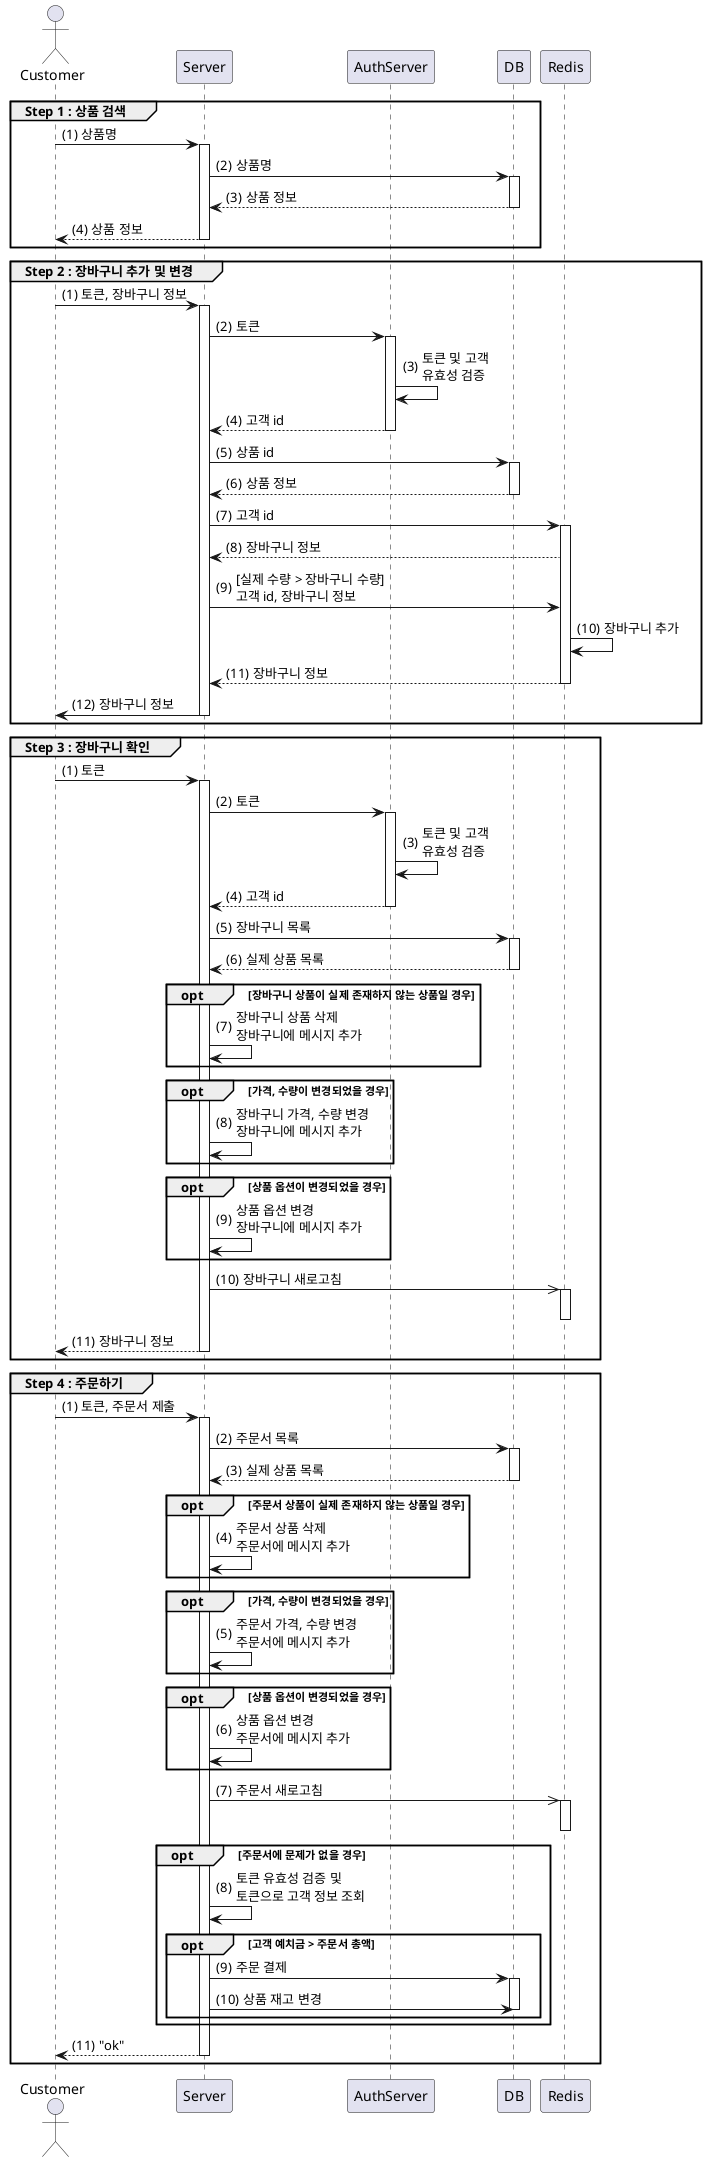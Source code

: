 @startuml

actor "Customer" as cs
participant "Server" as sv
participant "AuthServer" as as
participant "DB" as db
participant "Redis" as rd


group Step 1 : 상품 검색
autonumber "(0)"
cs -> sv : 상품명
    activate sv
    sv -> db : 상품명
        activate db
        db --> sv : 상품 정보
        deactivate db
    sv --> cs : 상품 정보
    deactivate sv
end


group Step 2 : 장바구니 추가 및 변경
autonumber "(0)"
cs -> sv : 토큰, 장바구니 정보
    activate sv
    sv -> as : 토큰

        activate as
        as -> as : 토큰 및 고객 \n유효성 검증
        as --> sv : 고객 id
        deactivate as

        sv -> db : 상품 id
        activate db
        db --> sv : 상품 정보
        deactivate db

        sv -> rd : 고객 id
        activate rd
        rd --> sv : 장바구니 정보
        sv -> rd : [실제 수량 > 장바구니 수량] \n고객 id, 장바구니 정보
        rd -> rd : 장바구니 추가
        rd --> sv : 장바구니 정보
        deactivate rd
    sv -> cs : 장바구니 정보
    deactivate sv
end


group Step 3 : 장바구니 확인
autonumber "(0)"
cs -> sv : 토큰
    activate sv
    sv -> as : 토큰
        activate as
        as -> as : 토큰 및 고객\n유효성 검증
        as--> sv : 고객 id
        deactivate as

        sv -> db : 장바구니 목록
        activate db
        db --> sv : 실제 상품 목록
        deactivate db
        opt 장바구니 상품이 실제 존재하지 않는 상품일 경우
        sv -> sv : 장바구니 상품 삭제\n장바구니에 메시지 추가
        end opt
        opt 가격, 수량이 변경되었을 경우
        sv -> sv : 장바구니 가격, 수량 변경\n장바구니에 메시지 추가
        end opt
        opt 상품 옵션이 변경되었을 경우
        sv -> sv : 상품 옵션 변경\n장바구니에 메시지 추가
        end opt

        sv ->> rd : 장바구니 새로고침
        activate rd
        deactivate rd
    sv --> cs : 장바구니 정보
    deactivate sv
end


group Step 4 : 주문하기
autonumber "(0)"
cs -> sv : 토큰, 주문서 제출
    activate sv
     sv -> db : 주문서 목록
            activate db
            db --> sv : 실제 상품 목록
            deactivate db
            opt 주문서 상품이 실제 존재하지 않는 상품일 경우
            sv -> sv : 주문서 상품 삭제\n주문서에 메시지 추가
            end opt
            opt 가격, 수량이 변경되었을 경우
            sv -> sv : 주문서 가격, 수량 변경\n주문서에 메시지 추가
            end opt
            opt 상품 옵션이 변경되었을 경우
            sv -> sv : 상품 옵션 변경\n주문서에 메시지 추가
            end opt

            sv ->> rd : 주문서 새로고침
            activate rd
            deactivate rd

            opt 주문서에 문제가 없을 경우
            sv -> sv : 토큰 유효성 검증 및\n토큰으로 고객 정보 조회
                opt 고객 예치금 > 주문서 총액
                sv -> db : 주문 결제
                activate db
                sv -> db : 상품 재고 변경
                deactivate db
                end opt

            end opt
    sv --> cs : "ok"
    deactivate sv

end


@enduml